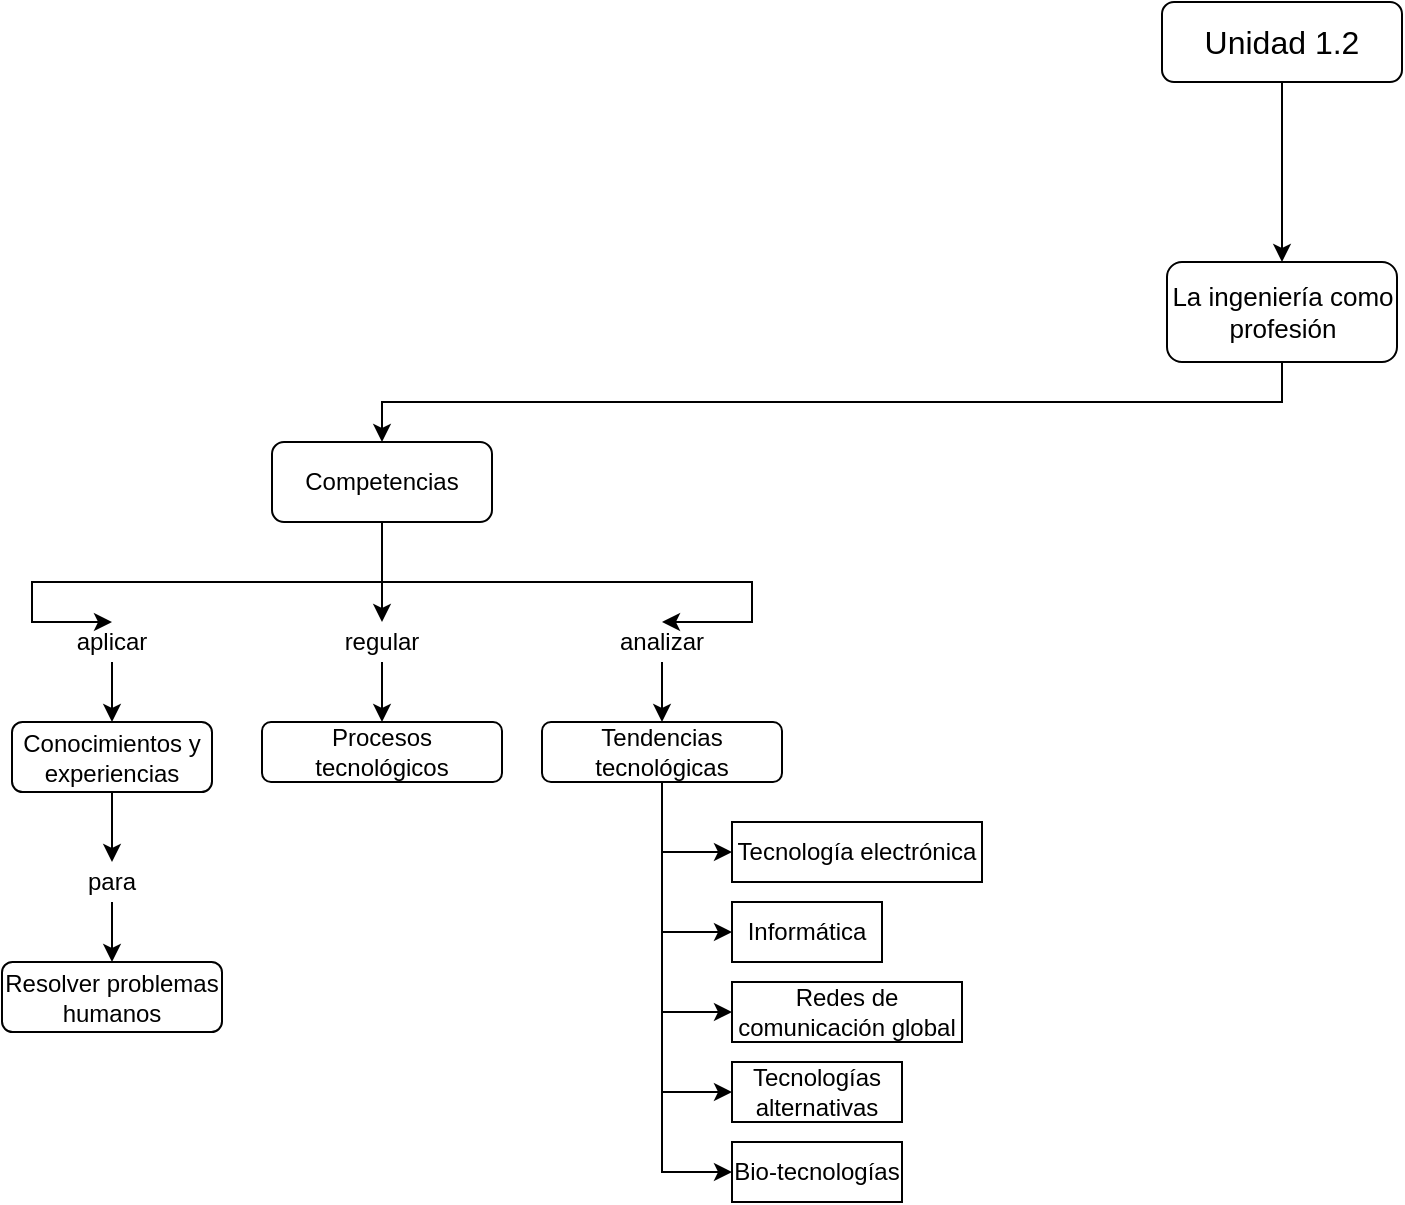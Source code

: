 <mxfile version="24.2.1" type="github">
  <diagram name="Página-1" id="CEgaJnQ_d7xY6wnjn79K">
    <mxGraphModel dx="2220" dy="789" grid="1" gridSize="10" guides="1" tooltips="1" connect="1" arrows="1" fold="1" page="1" pageScale="1" pageWidth="827" pageHeight="1169" math="0" shadow="0">
      <root>
        <mxCell id="0" />
        <mxCell id="1" parent="0" />
        <mxCell id="Lm1YNbTb5uMADoH0hYlh-3" style="edgeStyle=orthogonalEdgeStyle;rounded=0;orthogonalLoop=1;jettySize=auto;html=1;exitX=0.5;exitY=1;exitDx=0;exitDy=0;" edge="1" parent="1" source="Lm1YNbTb5uMADoH0hYlh-1">
          <mxGeometry relative="1" as="geometry">
            <mxPoint x="430" y="160" as="targetPoint" />
          </mxGeometry>
        </mxCell>
        <mxCell id="Lm1YNbTb5uMADoH0hYlh-1" value="&lt;font style=&quot;font-size: 16px;&quot;&gt;Unidad 1.2&lt;/font&gt;" style="rounded=1;whiteSpace=wrap;html=1;" vertex="1" parent="1">
          <mxGeometry x="370" y="30" width="120" height="40" as="geometry" />
        </mxCell>
        <mxCell id="Lm1YNbTb5uMADoH0hYlh-23" style="edgeStyle=orthogonalEdgeStyle;rounded=0;orthogonalLoop=1;jettySize=auto;html=1;exitX=0.5;exitY=1;exitDx=0;exitDy=0;entryX=0.5;entryY=0;entryDx=0;entryDy=0;" edge="1" parent="1" source="Lm1YNbTb5uMADoH0hYlh-4" target="Lm1YNbTb5uMADoH0hYlh-22">
          <mxGeometry relative="1" as="geometry" />
        </mxCell>
        <mxCell id="Lm1YNbTb5uMADoH0hYlh-4" value="&lt;font style=&quot;font-size: 13px;&quot;&gt;La ingeniería como profesión&lt;/font&gt;" style="rounded=1;whiteSpace=wrap;html=1;" vertex="1" parent="1">
          <mxGeometry x="372.5" y="160" width="115" height="50" as="geometry" />
        </mxCell>
        <mxCell id="Lm1YNbTb5uMADoH0hYlh-9" value="" style="edgeStyle=orthogonalEdgeStyle;rounded=0;orthogonalLoop=1;jettySize=auto;html=1;exitX=0.5;exitY=1;exitDx=0;exitDy=0;exitPerimeter=0;" edge="1" parent="1" source="Lm1YNbTb5uMADoH0hYlh-7">
          <mxGeometry relative="1" as="geometry">
            <mxPoint x="-155" y="390" as="sourcePoint" />
            <mxPoint x="-155" y="390" as="targetPoint" />
          </mxGeometry>
        </mxCell>
        <mxCell id="Lm1YNbTb5uMADoH0hYlh-7" value="aplicar" style="text;html=1;align=center;verticalAlign=middle;whiteSpace=wrap;rounded=0;" vertex="1" parent="1">
          <mxGeometry x="-180" y="340" width="50" height="20" as="geometry" />
        </mxCell>
        <mxCell id="Lm1YNbTb5uMADoH0hYlh-10" style="edgeStyle=orthogonalEdgeStyle;rounded=0;orthogonalLoop=1;jettySize=auto;html=1;exitX=0.5;exitY=1;exitDx=0;exitDy=0;" edge="1" parent="1" source="Lm1YNbTb5uMADoH0hYlh-8">
          <mxGeometry relative="1" as="geometry">
            <mxPoint x="-155" y="460" as="targetPoint" />
          </mxGeometry>
        </mxCell>
        <mxCell id="Lm1YNbTb5uMADoH0hYlh-8" value="Conocimientos y experiencias" style="rounded=1;whiteSpace=wrap;html=1;" vertex="1" parent="1">
          <mxGeometry x="-205" y="390" width="100" height="35" as="geometry" />
        </mxCell>
        <mxCell id="Lm1YNbTb5uMADoH0hYlh-13" value="" style="edgeStyle=orthogonalEdgeStyle;rounded=0;orthogonalLoop=1;jettySize=auto;html=1;" edge="1" parent="1" source="Lm1YNbTb5uMADoH0hYlh-11" target="Lm1YNbTb5uMADoH0hYlh-12">
          <mxGeometry relative="1" as="geometry">
            <Array as="points">
              <mxPoint x="-155" y="480" />
              <mxPoint x="-155" y="480" />
            </Array>
          </mxGeometry>
        </mxCell>
        <mxCell id="Lm1YNbTb5uMADoH0hYlh-11" value="para" style="text;html=1;align=center;verticalAlign=middle;whiteSpace=wrap;rounded=0;" vertex="1" parent="1">
          <mxGeometry x="-180" y="460" width="50" height="20" as="geometry" />
        </mxCell>
        <mxCell id="Lm1YNbTb5uMADoH0hYlh-12" value="Resolver problemas humanos" style="rounded=1;whiteSpace=wrap;html=1;" vertex="1" parent="1">
          <mxGeometry x="-210" y="510" width="110" height="35" as="geometry" />
        </mxCell>
        <mxCell id="Lm1YNbTb5uMADoH0hYlh-20" value="" style="edgeStyle=orthogonalEdgeStyle;rounded=0;orthogonalLoop=1;jettySize=auto;html=1;" edge="1" parent="1" source="Lm1YNbTb5uMADoH0hYlh-16" target="Lm1YNbTb5uMADoH0hYlh-19">
          <mxGeometry relative="1" as="geometry" />
        </mxCell>
        <mxCell id="Lm1YNbTb5uMADoH0hYlh-16" value="regular" style="text;html=1;align=center;verticalAlign=middle;whiteSpace=wrap;rounded=0;" vertex="1" parent="1">
          <mxGeometry x="-50" y="340" width="60" height="20" as="geometry" />
        </mxCell>
        <mxCell id="Lm1YNbTb5uMADoH0hYlh-19" value="Procesos tecnológicos" style="rounded=1;whiteSpace=wrap;html=1;" vertex="1" parent="1">
          <mxGeometry x="-80" y="390" width="120" height="30" as="geometry" />
        </mxCell>
        <mxCell id="Lm1YNbTb5uMADoH0hYlh-29" style="edgeStyle=orthogonalEdgeStyle;rounded=0;orthogonalLoop=1;jettySize=auto;html=1;entryX=0.5;entryY=0;entryDx=0;entryDy=0;" edge="1" parent="1" target="Lm1YNbTb5uMADoH0hYlh-16">
          <mxGeometry relative="1" as="geometry">
            <mxPoint x="-20" y="300" as="sourcePoint" />
            <mxPoint x="-10" y="330" as="targetPoint" />
            <Array as="points">
              <mxPoint x="-20" y="300" />
            </Array>
          </mxGeometry>
        </mxCell>
        <mxCell id="Lm1YNbTb5uMADoH0hYlh-30" style="edgeStyle=orthogonalEdgeStyle;rounded=0;orthogonalLoop=1;jettySize=auto;html=1;entryX=0.5;entryY=0;entryDx=0;entryDy=0;exitX=0.25;exitY=1;exitDx=0;exitDy=0;" edge="1" parent="1" source="Lm1YNbTb5uMADoH0hYlh-22" target="Lm1YNbTb5uMADoH0hYlh-7">
          <mxGeometry relative="1" as="geometry">
            <mxPoint x="-100" y="290" as="sourcePoint" />
            <Array as="points">
              <mxPoint x="-20" y="290" />
              <mxPoint x="-20" y="320" />
              <mxPoint x="-195" y="320" />
            </Array>
          </mxGeometry>
        </mxCell>
        <mxCell id="Lm1YNbTb5uMADoH0hYlh-33" style="edgeStyle=orthogonalEdgeStyle;rounded=0;orthogonalLoop=1;jettySize=auto;html=1;entryX=0.5;entryY=0;entryDx=0;entryDy=0;" edge="1" parent="1" source="Lm1YNbTb5uMADoH0hYlh-22" target="Lm1YNbTb5uMADoH0hYlh-31">
          <mxGeometry relative="1" as="geometry">
            <Array as="points">
              <mxPoint x="-20" y="320" />
              <mxPoint x="165" y="320" />
            </Array>
          </mxGeometry>
        </mxCell>
        <mxCell id="Lm1YNbTb5uMADoH0hYlh-22" value="Competencias" style="rounded=1;whiteSpace=wrap;html=1;" vertex="1" parent="1">
          <mxGeometry x="-75" y="250" width="110" height="40" as="geometry" />
        </mxCell>
        <mxCell id="Lm1YNbTb5uMADoH0hYlh-35" style="edgeStyle=orthogonalEdgeStyle;rounded=0;orthogonalLoop=1;jettySize=auto;html=1;exitX=0.5;exitY=1;exitDx=0;exitDy=0;entryX=0.5;entryY=0;entryDx=0;entryDy=0;" edge="1" parent="1" source="Lm1YNbTb5uMADoH0hYlh-31" target="Lm1YNbTb5uMADoH0hYlh-34">
          <mxGeometry relative="1" as="geometry" />
        </mxCell>
        <mxCell id="Lm1YNbTb5uMADoH0hYlh-31" value="analizar" style="text;html=1;align=center;verticalAlign=middle;whiteSpace=wrap;rounded=0;" vertex="1" parent="1">
          <mxGeometry x="95" y="340" width="50" height="20" as="geometry" />
        </mxCell>
        <mxCell id="Lm1YNbTb5uMADoH0hYlh-41" style="edgeStyle=orthogonalEdgeStyle;rounded=0;orthogonalLoop=1;jettySize=auto;html=1;entryX=0;entryY=0.5;entryDx=0;entryDy=0;" edge="1" parent="1" source="Lm1YNbTb5uMADoH0hYlh-34" target="Lm1YNbTb5uMADoH0hYlh-36">
          <mxGeometry relative="1" as="geometry" />
        </mxCell>
        <mxCell id="Lm1YNbTb5uMADoH0hYlh-42" style="edgeStyle=orthogonalEdgeStyle;rounded=0;orthogonalLoop=1;jettySize=auto;html=1;entryX=0;entryY=0.5;entryDx=0;entryDy=0;" edge="1" parent="1" source="Lm1YNbTb5uMADoH0hYlh-34" target="Lm1YNbTb5uMADoH0hYlh-37">
          <mxGeometry relative="1" as="geometry" />
        </mxCell>
        <mxCell id="Lm1YNbTb5uMADoH0hYlh-43" style="edgeStyle=orthogonalEdgeStyle;rounded=0;orthogonalLoop=1;jettySize=auto;html=1;entryX=0;entryY=0.5;entryDx=0;entryDy=0;" edge="1" parent="1" source="Lm1YNbTb5uMADoH0hYlh-34" target="Lm1YNbTb5uMADoH0hYlh-39">
          <mxGeometry relative="1" as="geometry" />
        </mxCell>
        <mxCell id="Lm1YNbTb5uMADoH0hYlh-44" style="edgeStyle=orthogonalEdgeStyle;rounded=0;orthogonalLoop=1;jettySize=auto;html=1;entryX=0;entryY=0.5;entryDx=0;entryDy=0;" edge="1" parent="1" source="Lm1YNbTb5uMADoH0hYlh-34" target="Lm1YNbTb5uMADoH0hYlh-38">
          <mxGeometry relative="1" as="geometry" />
        </mxCell>
        <mxCell id="Lm1YNbTb5uMADoH0hYlh-45" style="edgeStyle=orthogonalEdgeStyle;rounded=0;orthogonalLoop=1;jettySize=auto;html=1;entryX=0;entryY=0.5;entryDx=0;entryDy=0;" edge="1" parent="1" source="Lm1YNbTb5uMADoH0hYlh-34" target="Lm1YNbTb5uMADoH0hYlh-40">
          <mxGeometry relative="1" as="geometry" />
        </mxCell>
        <mxCell id="Lm1YNbTb5uMADoH0hYlh-34" value="Tendencias tecnológicas" style="rounded=1;whiteSpace=wrap;html=1;" vertex="1" parent="1">
          <mxGeometry x="60" y="390" width="120" height="30" as="geometry" />
        </mxCell>
        <mxCell id="Lm1YNbTb5uMADoH0hYlh-36" value="Tecnología electrónica" style="rounded=0;whiteSpace=wrap;html=1;" vertex="1" parent="1">
          <mxGeometry x="155" y="440" width="125" height="30" as="geometry" />
        </mxCell>
        <mxCell id="Lm1YNbTb5uMADoH0hYlh-37" value="Informática" style="rounded=0;whiteSpace=wrap;html=1;" vertex="1" parent="1">
          <mxGeometry x="155" y="480" width="75" height="30" as="geometry" />
        </mxCell>
        <mxCell id="Lm1YNbTb5uMADoH0hYlh-38" value="Tecnologías alternativas" style="rounded=0;whiteSpace=wrap;html=1;" vertex="1" parent="1">
          <mxGeometry x="155" y="560" width="85" height="30" as="geometry" />
        </mxCell>
        <mxCell id="Lm1YNbTb5uMADoH0hYlh-39" value="Redes de comunicación global" style="rounded=0;whiteSpace=wrap;html=1;" vertex="1" parent="1">
          <mxGeometry x="155" y="520" width="115" height="30" as="geometry" />
        </mxCell>
        <mxCell id="Lm1YNbTb5uMADoH0hYlh-40" value="Bio-tecnologías" style="rounded=0;whiteSpace=wrap;html=1;" vertex="1" parent="1">
          <mxGeometry x="155" y="600" width="85" height="30" as="geometry" />
        </mxCell>
      </root>
    </mxGraphModel>
  </diagram>
</mxfile>
